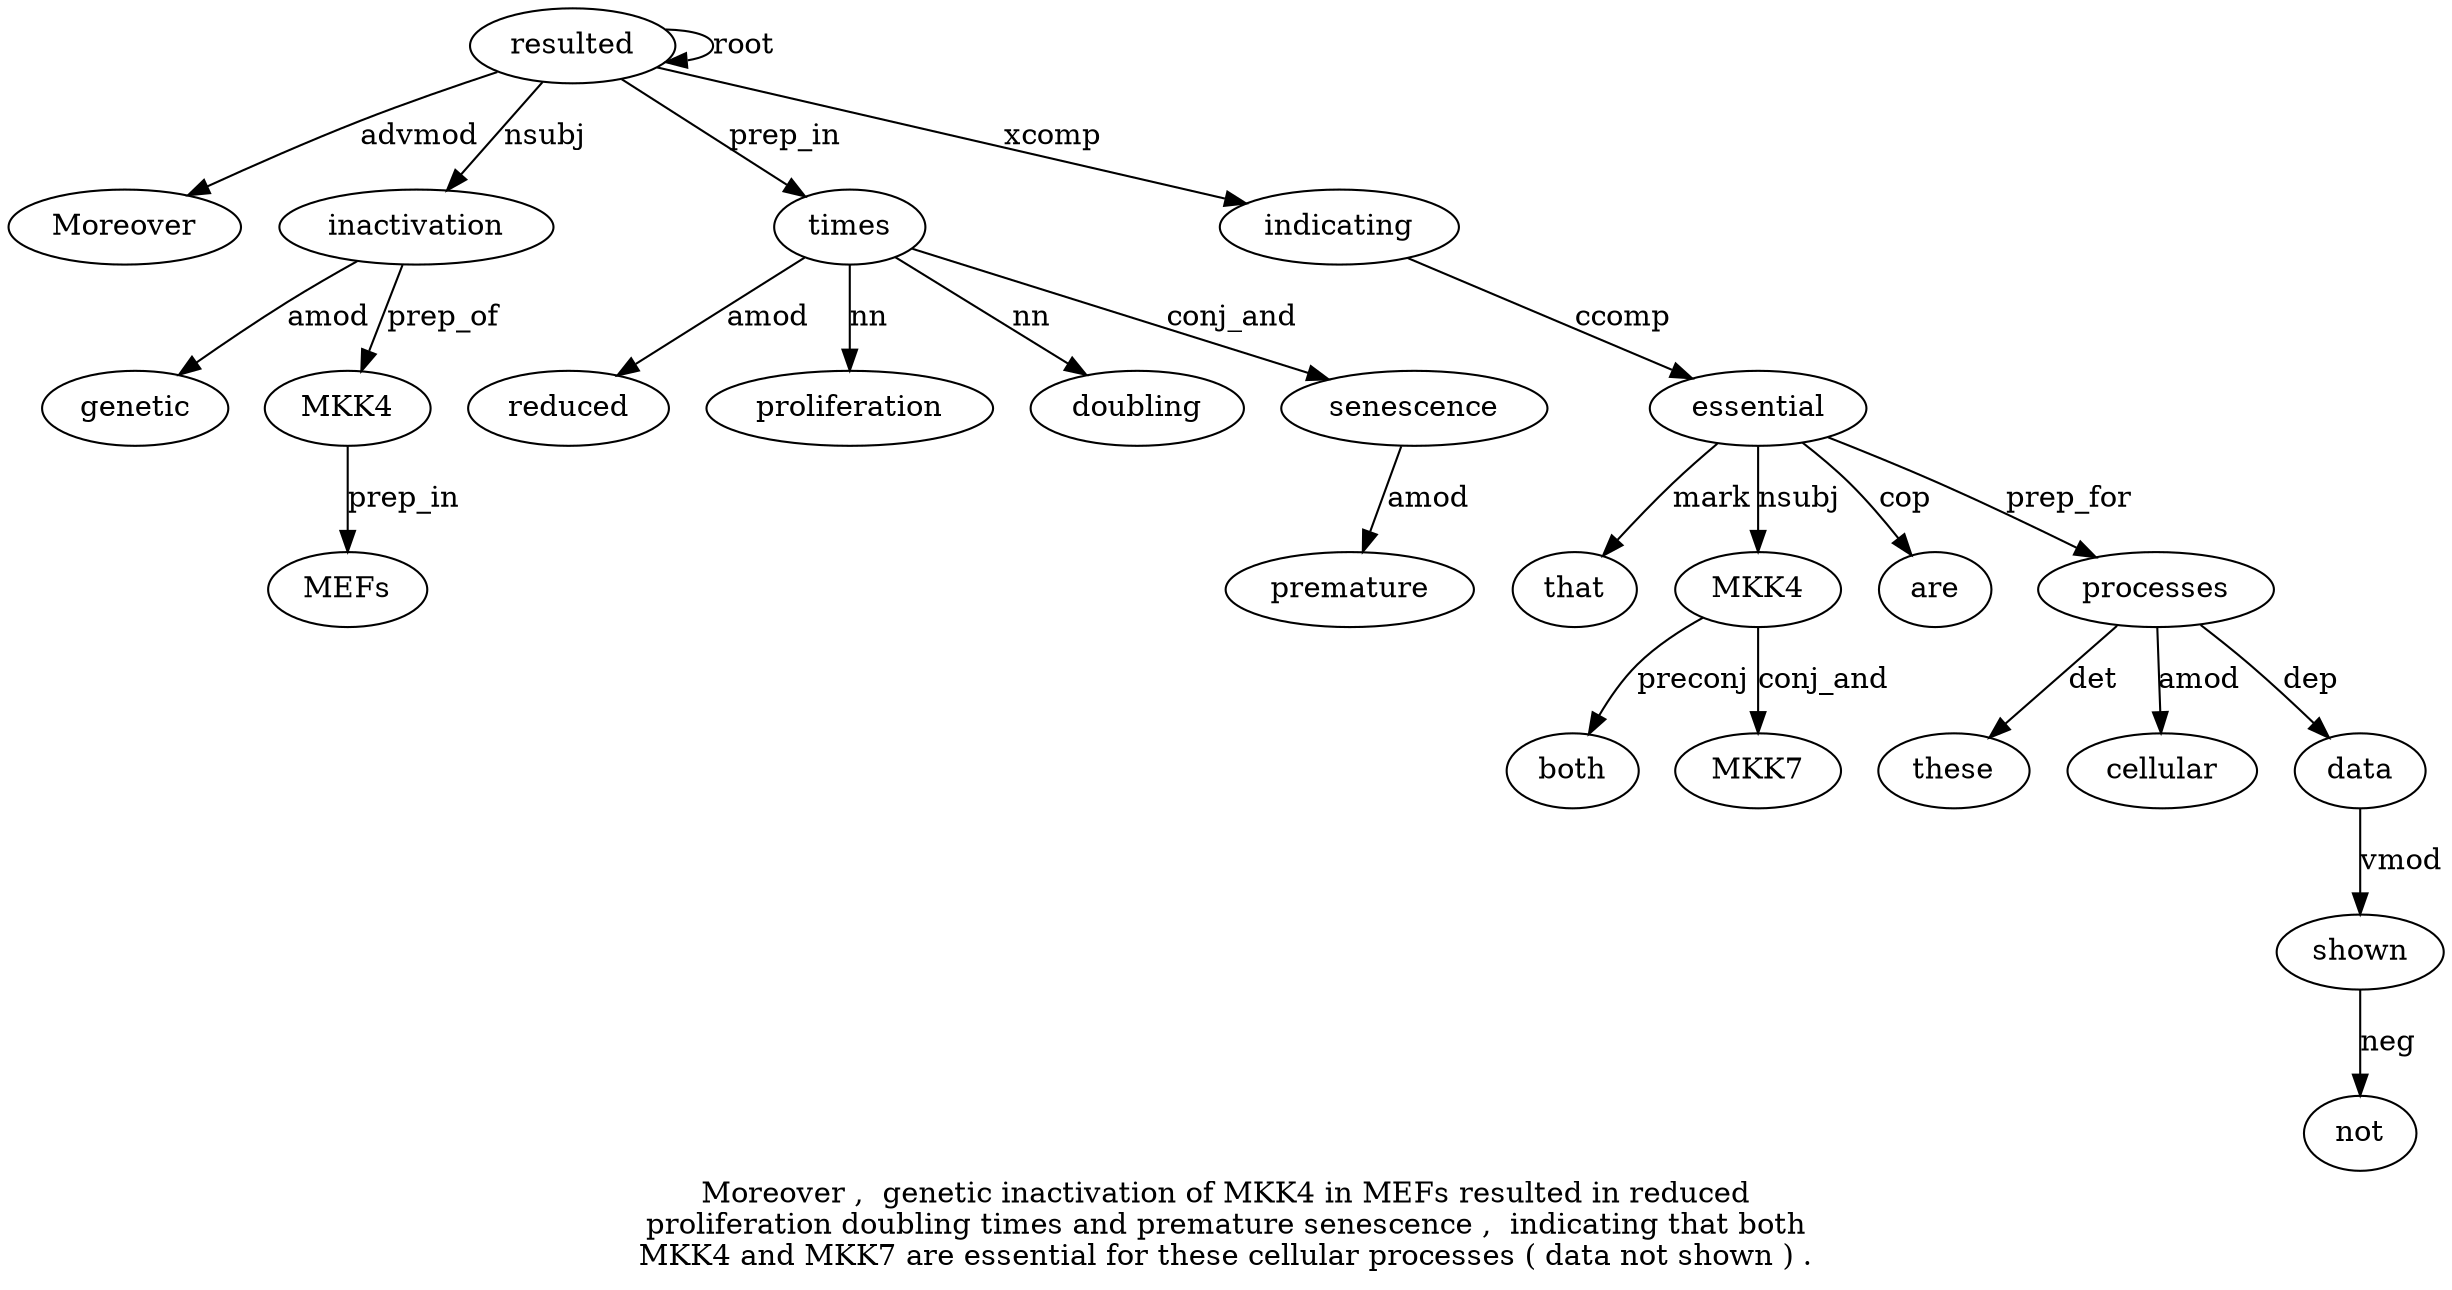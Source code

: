 digraph "Moreover ,  genetic inactivation of MKK4 in MEFs resulted in reduced proliferation doubling times and premature senescence ,  indicating that both MKK4 and MKK7 are essential for these cellular processes ( data not shown ) ." {
label="Moreover ,  genetic inactivation of MKK4 in MEFs resulted in reduced
proliferation doubling times and premature senescence ,  indicating that both
MKK4 and MKK7 are essential for these cellular processes ( data not shown ) .";
resulted9 [style=filled, fillcolor=white, label=resulted];
Moreover1 [style=filled, fillcolor=white, label=Moreover];
resulted9 -> Moreover1  [label=advmod];
inactivation4 [style=filled, fillcolor=white, label=inactivation];
genetic3 [style=filled, fillcolor=white, label=genetic];
inactivation4 -> genetic3  [label=amod];
resulted9 -> inactivation4  [label=nsubj];
MKK46 [style=filled, fillcolor=white, label=MKK4];
inactivation4 -> MKK46  [label=prep_of];
MEFs8 [style=filled, fillcolor=white, label=MEFs];
MKK46 -> MEFs8  [label=prep_in];
resulted9 -> resulted9  [label=root];
times14 [style=filled, fillcolor=white, label=times];
reduced11 [style=filled, fillcolor=white, label=reduced];
times14 -> reduced11  [label=amod];
proliferation12 [style=filled, fillcolor=white, label=proliferation];
times14 -> proliferation12  [label=nn];
doubling13 [style=filled, fillcolor=white, label=doubling];
times14 -> doubling13  [label=nn];
resulted9 -> times14  [label=prep_in];
senescence17 [style=filled, fillcolor=white, label=senescence];
premature16 [style=filled, fillcolor=white, label=premature];
senescence17 -> premature16  [label=amod];
times14 -> senescence17  [label=conj_and];
indicating19 [style=filled, fillcolor=white, label=indicating];
resulted9 -> indicating19  [label=xcomp];
essential26 [style=filled, fillcolor=white, label=essential];
that20 [style=filled, fillcolor=white, label=that];
essential26 -> that20  [label=mark];
MKK422 [style=filled, fillcolor=white, label=MKK4];
both21 [style=filled, fillcolor=white, label=both];
MKK422 -> both21  [label=preconj];
essential26 -> MKK422  [label=nsubj];
MKK724 [style=filled, fillcolor=white, label=MKK7];
MKK422 -> MKK724  [label=conj_and];
are25 [style=filled, fillcolor=white, label=are];
essential26 -> are25  [label=cop];
indicating19 -> essential26  [label=ccomp];
processes30 [style=filled, fillcolor=white, label=processes];
these28 [style=filled, fillcolor=white, label=these];
processes30 -> these28  [label=det];
cellular29 [style=filled, fillcolor=white, label=cellular];
processes30 -> cellular29  [label=amod];
essential26 -> processes30  [label=prep_for];
data32 [style=filled, fillcolor=white, label=data];
processes30 -> data32  [label=dep];
shown34 [style=filled, fillcolor=white, label=shown];
not33 [style=filled, fillcolor=white, label=not];
shown34 -> not33  [label=neg];
data32 -> shown34  [label=vmod];
}
